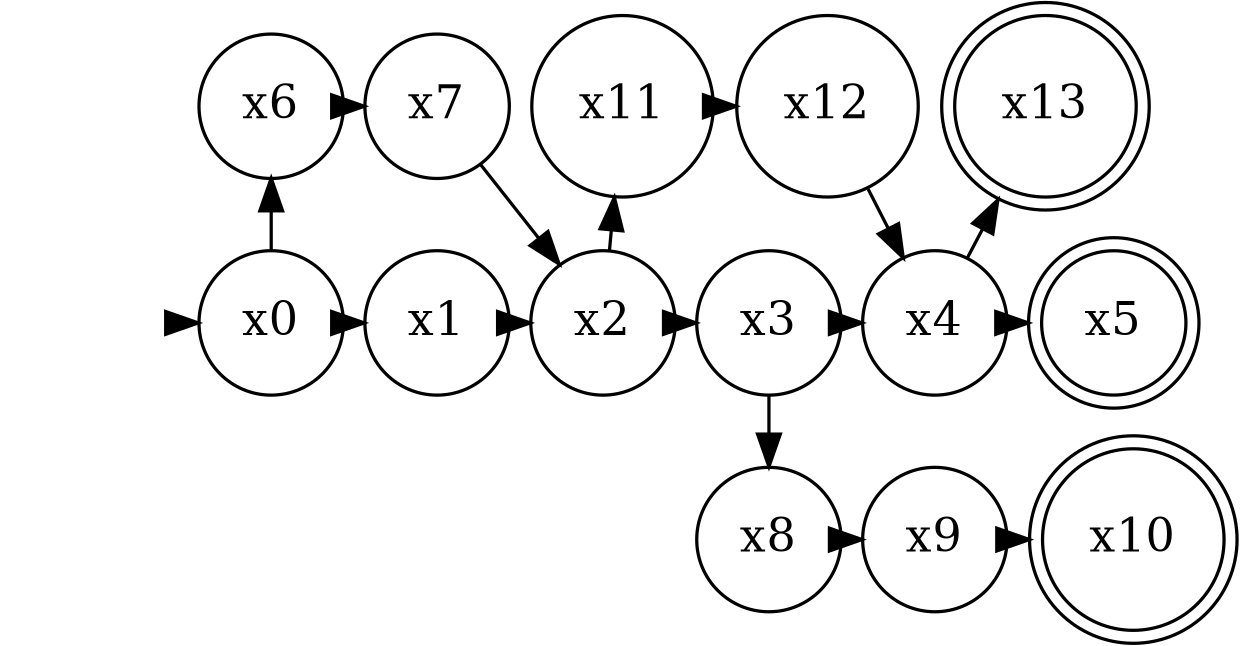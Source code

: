 digraph a {
rankdir=TB;
# splines = ortho
splines = false
# ratio=fill
 graph [pad="0.01", nodesep="0.1", ranksep="0.01"];
node [shape=circle];
margin=0;
{rank =source; x6;x7;x11;x12;x13}
{rank =same; init; x0;x1;x2;x3;x4;x5 }
{rank =same; x8;x9;x10}
size="11.7,4.3!";
init [style=invis]
init -> x0
x13 [shape=doublecircle];
x10 [shape=doublecircle];
x5 [shape=doublecircle];

x0 -> x1 [texlbl="a,\{1\}"]
x0 -> x6  [texlbl="g,\{2,3\}"] 

x1 -> x2 [texlbl="b,\{1\}"]

x2 -> x11 [texlbl="i,\{3\}"]
x2 -> x3 [texlbl="c,\{1,2\}"]

x3 -> x4 [texlbl="d,\{1\}"]
x3 -> x8 [texlbl="i,\{2\}"]

x4 -> x13 [texlbl="n,\{3\}"]
x4 -> x5 [texlbl="e,\{1\}"]


x6 -> x7 [texlbl="h,\{2,3\}"]

x7 -> x2 [texlbl="b,\{2,3\}"]

x8 -> x9 [texlbl="j,\{2\}"]
x9 -> x10 [texlbl="l,\{2\}"]
x11 -> x12 [texlbl="m,\{3\}"]
x12 -> x4 [texlbl="d,\{3\}"]
}
